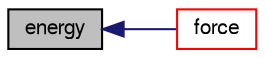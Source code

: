 digraph "energy"
{
  bgcolor="transparent";
  edge [fontname="FreeSans",fontsize="10",labelfontname="FreeSans",labelfontsize="10"];
  node [fontname="FreeSans",fontsize="10",shape=record];
  rankdir="LR";
  Node44 [label="energy",height=0.2,width=0.4,color="black", fillcolor="grey75", style="filled", fontcolor="black"];
  Node44 -> Node45 [dir="back",color="midnightblue",fontsize="10",style="solid",fontname="FreeSans"];
  Node45 [label="force",height=0.2,width=0.4,color="red",URL="$a24498.html#a1cd79998e023efe1ad6bf1ff72ab0e84"];
}
